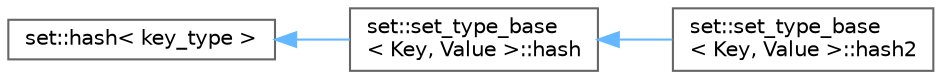 digraph "类继承关系图"
{
 // LATEX_PDF_SIZE
  bgcolor="transparent";
  edge [fontname=Helvetica,fontsize=10,labelfontname=Helvetica,labelfontsize=10];
  node [fontname=Helvetica,fontsize=10,shape=box,height=0.2,width=0.4];
  rankdir="LR";
  Node0 [id="Node000000",label="set::hash\< key_type \>",height=0.2,width=0.4,color="grey40", fillcolor="white", style="filled",URL="$structset_1_1hash.html",tooltip=" "];
  Node0 -> Node1 [id="edge5893_Node000000_Node000001",dir="back",color="steelblue1",style="solid",tooltip=" "];
  Node1 [id="Node000001",label="set::set_type_base\l\< Key, Value \>::hash",height=0.2,width=0.4,color="grey40", fillcolor="white", style="filled",URL="$structset_1_1set__type__base_1_1hash.html",tooltip=" "];
  Node1 -> Node2 [id="edge5894_Node000001_Node000002",dir="back",color="steelblue1",style="solid",tooltip=" "];
  Node2 [id="Node000002",label="set::set_type_base\l\< Key, Value \>::hash2",height=0.2,width=0.4,color="grey40", fillcolor="white", style="filled",URL="$structset_1_1set__type__base_1_1hash2.html",tooltip=" "];
}
